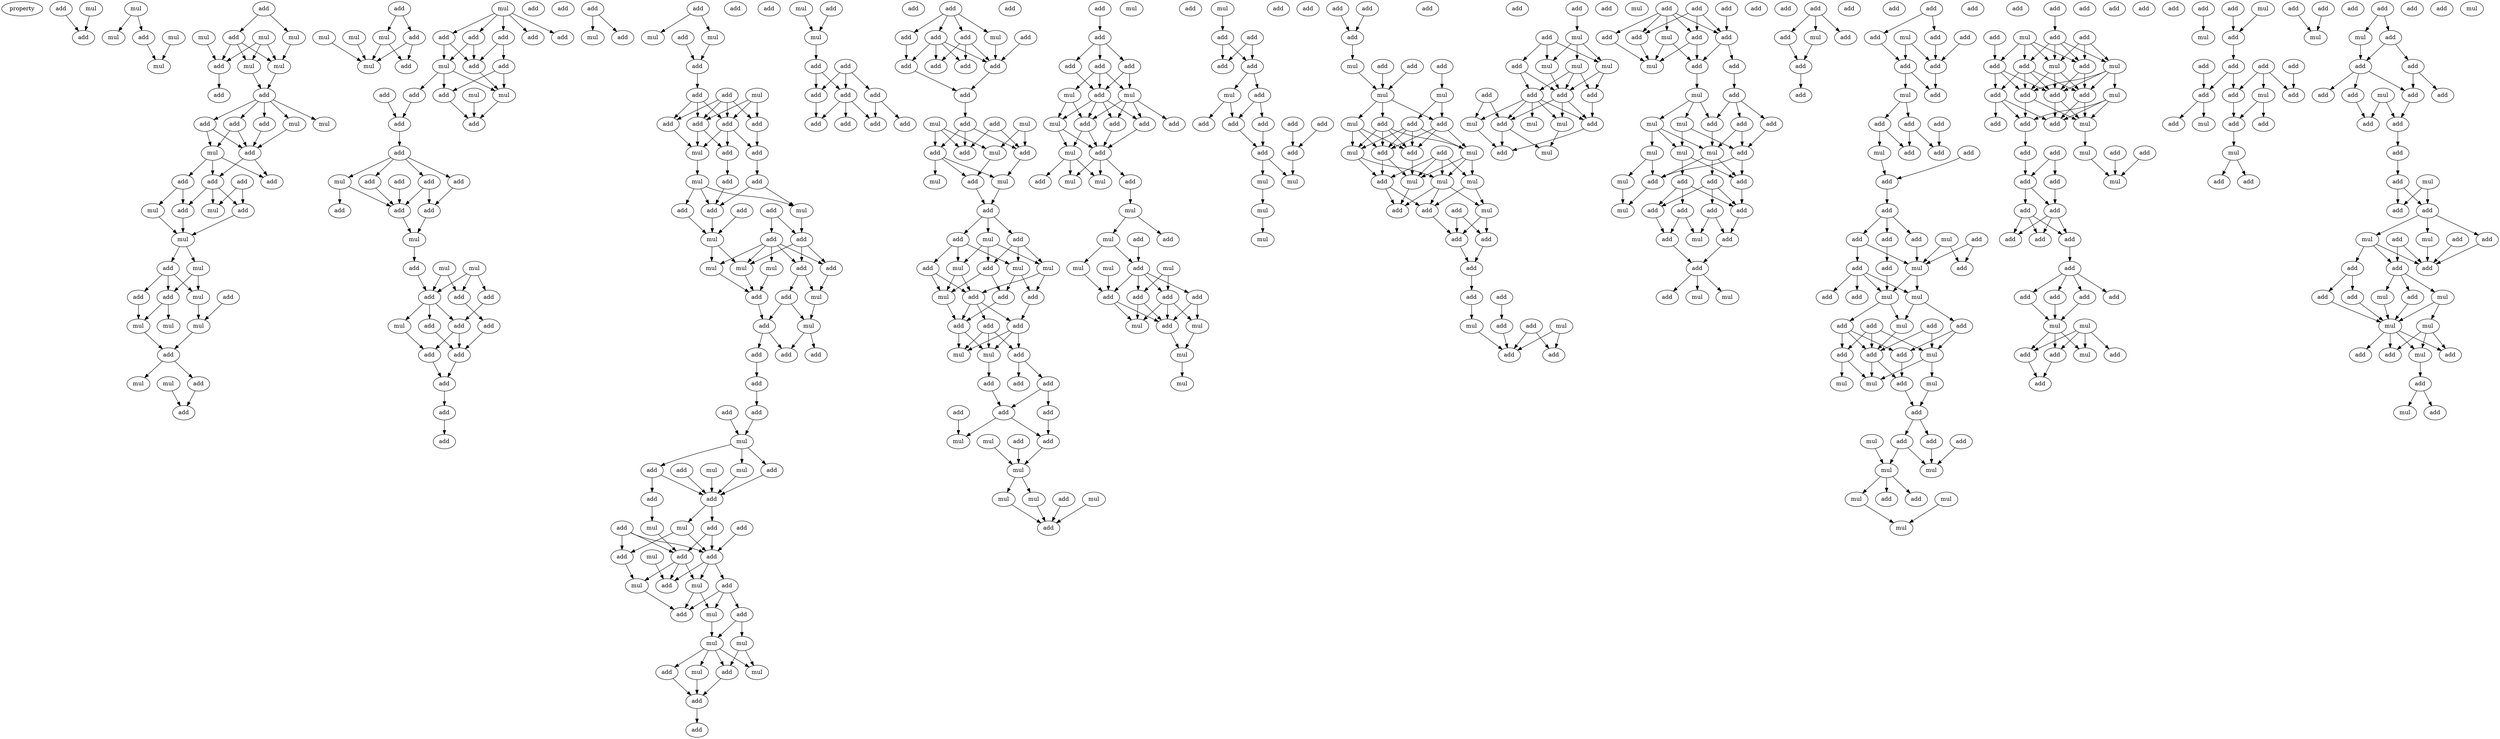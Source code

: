 digraph {
    node [fontcolor=black]
    property [mul=2,lf=1.1]
    0 [ label = add ];
    1 [ label = mul ];
    2 [ label = mul ];
    3 [ label = add ];
    4 [ label = mul ];
    5 [ label = add ];
    6 [ label = mul ];
    7 [ label = mul ];
    8 [ label = add ];
    9 [ label = mul ];
    10 [ label = add ];
    11 [ label = mul ];
    12 [ label = mul ];
    13 [ label = add ];
    14 [ label = mul ];
    15 [ label = mul ];
    16 [ label = add ];
    17 [ label = add ];
    18 [ label = add ];
    19 [ label = mul ];
    20 [ label = mul ];
    21 [ label = add ];
    22 [ label = add ];
    23 [ label = add ];
    24 [ label = mul ];
    25 [ label = add ];
    26 [ label = add ];
    27 [ label = add ];
    28 [ label = add ];
    29 [ label = mul ];
    30 [ label = add ];
    31 [ label = add ];
    32 [ label = mul ];
    33 [ label = mul ];
    34 [ label = mul ];
    35 [ label = add ];
    36 [ label = add ];
    37 [ label = add ];
    38 [ label = mul ];
    39 [ label = add ];
    40 [ label = mul ];
    41 [ label = mul ];
    42 [ label = mul ];
    43 [ label = add ];
    44 [ label = mul ];
    45 [ label = mul ];
    46 [ label = add ];
    47 [ label = add ];
    48 [ label = add ];
    49 [ label = mul ];
    50 [ label = add ];
    51 [ label = mul ];
    52 [ label = mul ];
    53 [ label = mul ];
    54 [ label = add ];
    55 [ label = mul ];
    56 [ label = add ];
    57 [ label = add ];
    58 [ label = add ];
    59 [ label = add ];
    60 [ label = add ];
    61 [ label = mul ];
    62 [ label = add ];
    63 [ label = add ];
    64 [ label = add ];
    65 [ label = add ];
    66 [ label = add ];
    67 [ label = mul ];
    68 [ label = mul ];
    69 [ label = add ];
    70 [ label = add ];
    71 [ label = add ];
    72 [ label = add ];
    73 [ label = mul ];
    74 [ label = add ];
    75 [ label = add ];
    76 [ label = add ];
    77 [ label = add ];
    78 [ label = add ];
    79 [ label = add ];
    80 [ label = add ];
    81 [ label = mul ];
    82 [ label = mul ];
    83 [ label = mul ];
    84 [ label = add ];
    85 [ label = add ];
    86 [ label = add ];
    87 [ label = add ];
    88 [ label = add ];
    89 [ label = add ];
    90 [ label = add ];
    91 [ label = mul ];
    92 [ label = add ];
    93 [ label = add ];
    94 [ label = add ];
    95 [ label = add ];
    96 [ label = add ];
    97 [ label = add ];
    98 [ label = add ];
    99 [ label = mul ];
    100 [ label = add ];
    101 [ label = add ];
    102 [ label = add ];
    103 [ label = mul ];
    104 [ label = add ];
    105 [ label = mul ];
    106 [ label = add ];
    107 [ label = add ];
    108 [ label = mul ];
    109 [ label = add ];
    110 [ label = add ];
    111 [ label = add ];
    112 [ label = add ];
    113 [ label = add ];
    114 [ label = mul ];
    115 [ label = add ];
    116 [ label = add ];
    117 [ label = add ];
    118 [ label = add ];
    119 [ label = mul ];
    120 [ label = add ];
    121 [ label = add ];
    122 [ label = mul ];
    123 [ label = add ];
    124 [ label = add ];
    125 [ label = mul ];
    126 [ label = add ];
    127 [ label = add ];
    128 [ label = mul ];
    129 [ label = add ];
    130 [ label = add ];
    131 [ label = mul ];
    132 [ label = mul ];
    133 [ label = add ];
    134 [ label = add ];
    135 [ label = mul ];
    136 [ label = mul ];
    137 [ label = add ];
    138 [ label = add ];
    139 [ label = add ];
    140 [ label = add ];
    141 [ label = add ];
    142 [ label = add ];
    143 [ label = add ];
    144 [ label = add ];
    145 [ label = mul ];
    146 [ label = mul ];
    147 [ label = add ];
    148 [ label = mul ];
    149 [ label = add ];
    150 [ label = add ];
    151 [ label = add ];
    152 [ label = add ];
    153 [ label = add ];
    154 [ label = add ];
    155 [ label = mul ];
    156 [ label = add ];
    157 [ label = mul ];
    158 [ label = add ];
    159 [ label = add ];
    160 [ label = add ];
    161 [ label = mul ];
    162 [ label = mul ];
    163 [ label = mul ];
    164 [ label = add ];
    165 [ label = add ];
    166 [ label = add ];
    167 [ label = mul ];
    168 [ label = add ];
    169 [ label = mul ];
    170 [ label = mul ];
    171 [ label = add ];
    172 [ label = mul ];
    173 [ label = mul ];
    174 [ label = add ];
    175 [ label = add ];
    176 [ label = mul ];
    177 [ label = add ];
    178 [ label = add ];
    179 [ label = add ];
    180 [ label = mul ];
    181 [ label = add ];
    182 [ label = add ];
    183 [ label = add ];
    184 [ label = add ];
    185 [ label = add ];
    186 [ label = add ];
    187 [ label = add ];
    188 [ label = add ];
    189 [ label = add ];
    190 [ label = add ];
    191 [ label = add ];
    192 [ label = add ];
    193 [ label = add ];
    194 [ label = add ];
    195 [ label = mul ];
    196 [ label = add ];
    197 [ label = add ];
    198 [ label = add ];
    199 [ label = add ];
    200 [ label = add ];
    201 [ label = mul ];
    202 [ label = add ];
    203 [ label = mul ];
    204 [ label = add ];
    205 [ label = mul ];
    206 [ label = add ];
    207 [ label = add ];
    208 [ label = add ];
    209 [ label = mul ];
    210 [ label = add ];
    211 [ label = mul ];
    212 [ label = add ];
    213 [ label = mul ];
    214 [ label = add ];
    215 [ label = add ];
    216 [ label = add ];
    217 [ label = mul ];
    218 [ label = add ];
    219 [ label = mul ];
    220 [ label = mul ];
    221 [ label = add ];
    222 [ label = add ];
    223 [ label = mul ];
    224 [ label = add ];
    225 [ label = add ];
    226 [ label = add ];
    227 [ label = add ];
    228 [ label = mul ];
    229 [ label = add ];
    230 [ label = mul ];
    231 [ label = add ];
    232 [ label = add ];
    233 [ label = add ];
    234 [ label = add ];
    235 [ label = add ];
    236 [ label = add ];
    237 [ label = mul ];
    238 [ label = mul ];
    239 [ label = add ];
    240 [ label = add ];
    241 [ label = mul ];
    242 [ label = add ];
    243 [ label = mul ];
    244 [ label = mul ];
    245 [ label = mul ];
    246 [ label = add ];
    247 [ label = add ];
    248 [ label = add ];
    249 [ label = add ];
    250 [ label = add ];
    251 [ label = mul ];
    252 [ label = add ];
    253 [ label = add ];
    254 [ label = mul ];
    255 [ label = add ];
    256 [ label = add ];
    257 [ label = mul ];
    258 [ label = add ];
    259 [ label = add ];
    260 [ label = add ];
    261 [ label = mul ];
    262 [ label = add ];
    263 [ label = add ];
    264 [ label = mul ];
    265 [ label = add ];
    266 [ label = add ];
    267 [ label = mul ];
    268 [ label = mul ];
    269 [ label = mul ];
    270 [ label = add ];
    271 [ label = mul ];
    272 [ label = add ];
    273 [ label = add ];
    274 [ label = mul ];
    275 [ label = mul ];
    276 [ label = mul ];
    277 [ label = add ];
    278 [ label = add ];
    279 [ label = add ];
    280 [ label = add ];
    281 [ label = mul ];
    282 [ label = mul ];
    283 [ label = add ];
    284 [ label = mul ];
    285 [ label = mul ];
    286 [ label = add ];
    287 [ label = add ];
    288 [ label = mul ];
    289 [ label = add ];
    290 [ label = add ];
    291 [ label = mul ];
    292 [ label = add ];
    293 [ label = add ];
    294 [ label = add ];
    295 [ label = add ];
    296 [ label = add ];
    297 [ label = add ];
    298 [ label = add ];
    299 [ label = add ];
    300 [ label = mul ];
    301 [ label = mul ];
    302 [ label = add ];
    303 [ label = mul ];
    304 [ label = add ];
    305 [ label = add ];
    306 [ label = mul ];
    307 [ label = add ];
    308 [ label = add ];
    309 [ label = add ];
    310 [ label = add ];
    311 [ label = add ];
    312 [ label = mul ];
    313 [ label = add ];
    314 [ label = mul ];
    315 [ label = mul ];
    316 [ label = mul ];
    317 [ label = add ];
    318 [ label = add ];
    319 [ label = add ];
    320 [ label = add ];
    321 [ label = add ];
    322 [ label = mul ];
    323 [ label = mul ];
    324 [ label = add ];
    325 [ label = mul ];
    326 [ label = mul ];
    327 [ label = mul ];
    328 [ label = add ];
    329 [ label = add ];
    330 [ label = add ];
    331 [ label = add ];
    332 [ label = mul ];
    333 [ label = add ];
    334 [ label = add ];
    335 [ label = add ];
    336 [ label = add ];
    337 [ label = add ];
    338 [ label = mul ];
    339 [ label = add ];
    340 [ label = mul ];
    341 [ label = add ];
    342 [ label = add ];
    343 [ label = add ];
    344 [ label = add ];
    345 [ label = add ];
    346 [ label = mul ];
    347 [ label = add ];
    348 [ label = add ];
    349 [ label = mul ];
    350 [ label = mul ];
    351 [ label = mul ];
    352 [ label = add ];
    353 [ label = add ];
    354 [ label = add ];
    355 [ label = add ];
    356 [ label = add ];
    357 [ label = mul ];
    358 [ label = add ];
    359 [ label = mul ];
    360 [ label = mul ];
    361 [ label = add ];
    362 [ label = add ];
    363 [ label = mul ];
    364 [ label = mul ];
    365 [ label = add ];
    366 [ label = add ];
    367 [ label = add ];
    368 [ label = mul ];
    369 [ label = add ];
    370 [ label = add ];
    371 [ label = add ];
    372 [ label = add ];
    373 [ label = mul ];
    374 [ label = add ];
    375 [ label = add ];
    376 [ label = add ];
    377 [ label = mul ];
    378 [ label = add ];
    379 [ label = mul ];
    380 [ label = add ];
    381 [ label = add ];
    382 [ label = mul ];
    383 [ label = mul ];
    384 [ label = mul ];
    385 [ label = mul ];
    386 [ label = add ];
    387 [ label = mul ];
    388 [ label = add ];
    389 [ label = add ];
    390 [ label = add ];
    391 [ label = add ];
    392 [ label = add ];
    393 [ label = mul ];
    394 [ label = add ];
    395 [ label = add ];
    396 [ label = add ];
    397 [ label = mul ];
    398 [ label = add ];
    399 [ label = add ];
    400 [ label = add ];
    401 [ label = add ];
    402 [ label = add ];
    403 [ label = add ];
    404 [ label = mul ];
    405 [ label = mul ];
    406 [ label = add ];
    407 [ label = add ];
    408 [ label = mul ];
    409 [ label = add ];
    410 [ label = add ];
    411 [ label = add ];
    412 [ label = add ];
    413 [ label = add ];
    414 [ label = add ];
    415 [ label = add ];
    416 [ label = mul ];
    417 [ label = add ];
    418 [ label = add ];
    419 [ label = add ];
    420 [ label = add ];
    421 [ label = add ];
    422 [ label = add ];
    423 [ label = mul ];
    424 [ label = add ];
    425 [ label = add ];
    426 [ label = add ];
    427 [ label = add ];
    428 [ label = add ];
    429 [ label = add ];
    430 [ label = mul ];
    431 [ label = add ];
    432 [ label = add ];
    433 [ label = add ];
    434 [ label = add ];
    435 [ label = mul ];
    436 [ label = add ];
    437 [ label = add ];
    438 [ label = add ];
    439 [ label = add ];
    440 [ label = mul ];
    441 [ label = add ];
    442 [ label = mul ];
    443 [ label = add ];
    444 [ label = add ];
    445 [ label = mul ];
    446 [ label = add ];
    447 [ label = add ];
    448 [ label = mul ];
    449 [ label = add ];
    450 [ label = add ];
    451 [ label = add ];
    452 [ label = add ];
    453 [ label = mul ];
    454 [ label = add ];
    455 [ label = add ];
    456 [ label = mul ];
    457 [ label = mul ];
    458 [ label = add ];
    459 [ label = mul ];
    460 [ label = add ];
    461 [ label = add ];
    462 [ label = add ];
    463 [ label = add ];
    464 [ label = mul ];
    465 [ label = mul ];
    466 [ label = mul ];
    467 [ label = mul ];
    468 [ label = mul ];
    469 [ label = add ];
    470 [ label = add ];
    471 [ label = mul ];
    472 [ label = add ];
    473 [ label = mul ];
    474 [ label = add ];
    475 [ label = add ];
    476 [ label = add ];
    477 [ label = add ];
    478 [ label = add ];
    479 [ label = mul ];
    480 [ label = add ];
    481 [ label = mul ];
    482 [ label = add ];
    483 [ label = add ];
    484 [ label = add ];
    485 [ label = add ];
    486 [ label = mul ];
    487 [ label = mul ];
    488 [ label = add ];
    489 [ label = add ];
    490 [ label = add ];
    491 [ label = mul ];
    492 [ label = add ];
    493 [ label = add ];
    494 [ label = add ];
    495 [ label = add ];
    496 [ label = mul ];
    497 [ label = add ];
    498 [ label = add ];
    499 [ label = add ];
    500 [ label = add ];
    501 [ label = add ];
    502 [ label = add ];
    503 [ label = add ];
    504 [ label = add ];
    505 [ label = add ];
    506 [ label = add ];
    507 [ label = add ];
    508 [ label = add ];
    509 [ label = add ];
    510 [ label = mul ];
    511 [ label = mul ];
    512 [ label = add ];
    513 [ label = add ];
    514 [ label = mul ];
    515 [ label = add ];
    516 [ label = add ];
    517 [ label = add ];
    518 [ label = add ];
    519 [ label = add ];
    520 [ label = add ];
    521 [ label = add ];
    522 [ label = mul ];
    523 [ label = mul ];
    524 [ label = add ];
    525 [ label = add ];
    526 [ label = add ];
    527 [ label = add ];
    528 [ label = add ];
    529 [ label = mul ];
    530 [ label = add ];
    531 [ label = add ];
    532 [ label = add ];
    533 [ label = add ];
    534 [ label = mul ];
    535 [ label = add ];
    536 [ label = add ];
    537 [ label = mul ];
    538 [ label = add ];
    539 [ label = add ];
    540 [ label = add ];
    541 [ label = add ];
    542 [ label = add ];
    543 [ label = mul ];
    544 [ label = add ];
    545 [ label = add ];
    546 [ label = mul ];
    547 [ label = add ];
    548 [ label = add ];
    549 [ label = add ];
    550 [ label = add ];
    551 [ label = add ];
    552 [ label = mul ];
    553 [ label = add ];
    554 [ label = add ];
    555 [ label = add ];
    556 [ label = add ];
    557 [ label = add ];
    558 [ label = mul ];
    559 [ label = add ];
    560 [ label = add ];
    561 [ label = add ];
    562 [ label = add ];
    563 [ label = add ];
    564 [ label = mul ];
    565 [ label = mul ];
    566 [ label = add ];
    567 [ label = add ];
    568 [ label = add ];
    569 [ label = add ];
    570 [ label = mul ];
    571 [ label = mul ];
    572 [ label = add ];
    573 [ label = add ];
    574 [ label = mul ];
    575 [ label = mul ];
    576 [ label = add ];
    577 [ label = mul ];
    578 [ label = add ];
    579 [ label = add ];
    580 [ label = add ];
    581 [ label = add ];
    582 [ label = add ];
    583 [ label = mul ];
    584 [ label = add ];
    585 [ label = mul ];
    0 -> 3 [ name = 0 ];
    1 -> 3 [ name = 1 ];
    2 -> 4 [ name = 2 ];
    2 -> 5 [ name = 3 ];
    5 -> 7 [ name = 4 ];
    6 -> 7 [ name = 5 ];
    8 -> 10 [ name = 6 ];
    8 -> 11 [ name = 7 ];
    9 -> 13 [ name = 8 ];
    9 -> 14 [ name = 9 ];
    9 -> 15 [ name = 10 ];
    10 -> 13 [ name = 11 ];
    10 -> 14 [ name = 12 ];
    10 -> 15 [ name = 13 ];
    11 -> 14 [ name = 14 ];
    12 -> 13 [ name = 15 ];
    13 -> 16 [ name = 16 ];
    14 -> 17 [ name = 17 ];
    15 -> 17 [ name = 18 ];
    17 -> 18 [ name = 19 ];
    17 -> 19 [ name = 20 ];
    17 -> 20 [ name = 21 ];
    17 -> 21 [ name = 22 ];
    17 -> 22 [ name = 23 ];
    18 -> 23 [ name = 24 ];
    18 -> 24 [ name = 25 ];
    19 -> 23 [ name = 26 ];
    21 -> 23 [ name = 27 ];
    21 -> 24 [ name = 28 ];
    22 -> 23 [ name = 29 ];
    23 -> 26 [ name = 30 ];
    23 -> 27 [ name = 31 ];
    24 -> 26 [ name = 32 ];
    24 -> 27 [ name = 33 ];
    24 -> 28 [ name = 34 ];
    25 -> 30 [ name = 35 ];
    25 -> 32 [ name = 36 ];
    26 -> 30 [ name = 37 ];
    26 -> 31 [ name = 38 ];
    26 -> 32 [ name = 39 ];
    28 -> 29 [ name = 40 ];
    28 -> 31 [ name = 41 ];
    29 -> 33 [ name = 42 ];
    30 -> 33 [ name = 43 ];
    31 -> 33 [ name = 44 ];
    33 -> 34 [ name = 45 ];
    33 -> 35 [ name = 46 ];
    34 -> 37 [ name = 47 ];
    34 -> 38 [ name = 48 ];
    35 -> 37 [ name = 49 ];
    35 -> 38 [ name = 50 ];
    35 -> 39 [ name = 51 ];
    36 -> 42 [ name = 52 ];
    37 -> 40 [ name = 53 ];
    37 -> 41 [ name = 54 ];
    38 -> 42 [ name = 55 ];
    39 -> 41 [ name = 56 ];
    41 -> 43 [ name = 57 ];
    42 -> 43 [ name = 58 ];
    43 -> 44 [ name = 59 ];
    43 -> 46 [ name = 60 ];
    45 -> 47 [ name = 61 ];
    46 -> 47 [ name = 62 ];
    48 -> 49 [ name = 63 ];
    48 -> 50 [ name = 64 ];
    49 -> 53 [ name = 65 ];
    49 -> 54 [ name = 66 ];
    50 -> 53 [ name = 67 ];
    50 -> 54 [ name = 68 ];
    51 -> 53 [ name = 69 ];
    52 -> 53 [ name = 70 ];
    55 -> 56 [ name = 71 ];
    55 -> 57 [ name = 72 ];
    55 -> 58 [ name = 73 ];
    55 -> 59 [ name = 74 ];
    55 -> 60 [ name = 75 ];
    56 -> 61 [ name = 76 ];
    56 -> 62 [ name = 77 ];
    58 -> 61 [ name = 78 ];
    58 -> 62 [ name = 79 ];
    60 -> 62 [ name = 80 ];
    60 -> 63 [ name = 81 ];
    61 -> 65 [ name = 82 ];
    61 -> 66 [ name = 83 ];
    61 -> 68 [ name = 84 ];
    62 -> 68 [ name = 85 ];
    63 -> 65 [ name = 86 ];
    63 -> 68 [ name = 87 ];
    64 -> 69 [ name = 88 ];
    65 -> 70 [ name = 89 ];
    66 -> 69 [ name = 90 ];
    67 -> 70 [ name = 91 ];
    68 -> 70 [ name = 92 ];
    69 -> 72 [ name = 93 ];
    72 -> 73 [ name = 94 ];
    72 -> 74 [ name = 95 ];
    72 -> 75 [ name = 96 ];
    72 -> 77 [ name = 97 ];
    73 -> 79 [ name = 98 ];
    73 -> 80 [ name = 99 ];
    74 -> 80 [ name = 100 ];
    75 -> 78 [ name = 101 ];
    75 -> 80 [ name = 102 ];
    76 -> 80 [ name = 103 ];
    77 -> 78 [ name = 104 ];
    78 -> 81 [ name = 105 ];
    80 -> 81 [ name = 106 ];
    81 -> 84 [ name = 107 ];
    82 -> 85 [ name = 108 ];
    82 -> 86 [ name = 109 ];
    82 -> 87 [ name = 110 ];
    83 -> 85 [ name = 111 ];
    83 -> 87 [ name = 112 ];
    84 -> 87 [ name = 113 ];
    85 -> 88 [ name = 114 ];
    86 -> 89 [ name = 115 ];
    87 -> 89 [ name = 116 ];
    87 -> 90 [ name = 117 ];
    87 -> 91 [ name = 118 ];
    88 -> 92 [ name = 119 ];
    89 -> 92 [ name = 120 ];
    89 -> 93 [ name = 121 ];
    90 -> 92 [ name = 122 ];
    91 -> 93 [ name = 123 ];
    92 -> 94 [ name = 124 ];
    93 -> 94 [ name = 125 ];
    94 -> 96 [ name = 126 ];
    96 -> 97 [ name = 127 ];
    98 -> 99 [ name = 128 ];
    98 -> 100 [ name = 129 ];
    101 -> 103 [ name = 130 ];
    101 -> 105 [ name = 131 ];
    104 -> 106 [ name = 132 ];
    105 -> 106 [ name = 133 ];
    106 -> 107 [ name = 134 ];
    107 -> 110 [ name = 135 ];
    107 -> 112 [ name = 136 ];
    107 -> 113 [ name = 137 ];
    108 -> 110 [ name = 138 ];
    108 -> 111 [ name = 139 ];
    108 -> 113 [ name = 140 ];
    109 -> 110 [ name = 141 ];
    109 -> 111 [ name = 142 ];
    109 -> 112 [ name = 143 ];
    109 -> 113 [ name = 144 ];
    110 -> 114 [ name = 145 ];
    110 -> 115 [ name = 146 ];
    110 -> 116 [ name = 147 ];
    111 -> 116 [ name = 148 ];
    112 -> 114 [ name = 149 ];
    113 -> 114 [ name = 150 ];
    113 -> 115 [ name = 151 ];
    114 -> 119 [ name = 152 ];
    115 -> 117 [ name = 153 ];
    116 -> 118 [ name = 154 ];
    117 -> 123 [ name = 155 ];
    118 -> 122 [ name = 156 ];
    118 -> 123 [ name = 157 ];
    119 -> 121 [ name = 158 ];
    119 -> 122 [ name = 159 ];
    119 -> 123 [ name = 160 ];
    120 -> 126 [ name = 161 ];
    120 -> 127 [ name = 162 ];
    121 -> 125 [ name = 163 ];
    122 -> 127 [ name = 164 ];
    123 -> 125 [ name = 165 ];
    124 -> 125 [ name = 166 ];
    125 -> 128 [ name = 167 ];
    125 -> 132 [ name = 168 ];
    126 -> 128 [ name = 169 ];
    126 -> 129 [ name = 170 ];
    126 -> 130 [ name = 171 ];
    126 -> 131 [ name = 172 ];
    126 -> 132 [ name = 173 ];
    127 -> 129 [ name = 174 ];
    127 -> 130 [ name = 175 ];
    127 -> 132 [ name = 176 ];
    128 -> 134 [ name = 177 ];
    129 -> 133 [ name = 178 ];
    129 -> 135 [ name = 179 ];
    130 -> 135 [ name = 180 ];
    131 -> 134 [ name = 181 ];
    132 -> 134 [ name = 182 ];
    133 -> 136 [ name = 183 ];
    133 -> 137 [ name = 184 ];
    134 -> 137 [ name = 185 ];
    135 -> 136 [ name = 186 ];
    136 -> 138 [ name = 187 ];
    136 -> 140 [ name = 188 ];
    137 -> 138 [ name = 189 ];
    137 -> 139 [ name = 190 ];
    139 -> 141 [ name = 191 ];
    141 -> 144 [ name = 192 ];
    142 -> 145 [ name = 193 ];
    144 -> 145 [ name = 194 ];
    145 -> 146 [ name = 195 ];
    145 -> 147 [ name = 196 ];
    145 -> 150 [ name = 197 ];
    146 -> 152 [ name = 198 ];
    147 -> 151 [ name = 199 ];
    147 -> 152 [ name = 200 ];
    148 -> 152 [ name = 201 ];
    149 -> 152 [ name = 202 ];
    150 -> 152 [ name = 203 ];
    151 -> 157 [ name = 204 ];
    152 -> 154 [ name = 205 ];
    152 -> 155 [ name = 206 ];
    153 -> 158 [ name = 207 ];
    153 -> 159 [ name = 208 ];
    153 -> 160 [ name = 209 ];
    154 -> 158 [ name = 210 ];
    154 -> 160 [ name = 211 ];
    155 -> 159 [ name = 212 ];
    155 -> 160 [ name = 213 ];
    156 -> 160 [ name = 214 ];
    157 -> 158 [ name = 215 ];
    158 -> 162 [ name = 216 ];
    158 -> 163 [ name = 217 ];
    158 -> 164 [ name = 218 ];
    159 -> 162 [ name = 219 ];
    160 -> 163 [ name = 220 ];
    160 -> 164 [ name = 221 ];
    160 -> 165 [ name = 222 ];
    161 -> 164 [ name = 223 ];
    162 -> 168 [ name = 224 ];
    163 -> 167 [ name = 225 ];
    163 -> 168 [ name = 226 ];
    165 -> 166 [ name = 227 ];
    165 -> 167 [ name = 228 ];
    165 -> 168 [ name = 229 ];
    166 -> 169 [ name = 230 ];
    166 -> 170 [ name = 231 ];
    167 -> 169 [ name = 232 ];
    169 -> 171 [ name = 233 ];
    169 -> 172 [ name = 234 ];
    169 -> 173 [ name = 235 ];
    169 -> 174 [ name = 236 ];
    170 -> 171 [ name = 237 ];
    170 -> 172 [ name = 238 ];
    171 -> 175 [ name = 239 ];
    173 -> 175 [ name = 240 ];
    174 -> 175 [ name = 241 ];
    175 -> 179 [ name = 242 ];
    176 -> 180 [ name = 243 ];
    177 -> 180 [ name = 244 ];
    180 -> 182 [ name = 245 ];
    181 -> 183 [ name = 246 ];
    181 -> 184 [ name = 247 ];
    181 -> 185 [ name = 248 ];
    182 -> 183 [ name = 249 ];
    182 -> 185 [ name = 250 ];
    183 -> 186 [ name = 251 ];
    184 -> 187 [ name = 252 ];
    184 -> 188 [ name = 253 ];
    185 -> 186 [ name = 254 ];
    185 -> 188 [ name = 255 ];
    185 -> 189 [ name = 256 ];
    190 -> 191 [ name = 257 ];
    190 -> 192 [ name = 258 ];
    190 -> 193 [ name = 259 ];
    190 -> 195 [ name = 260 ];
    191 -> 196 [ name = 261 ];
    191 -> 197 [ name = 262 ];
    191 -> 198 [ name = 263 ];
    192 -> 196 [ name = 264 ];
    192 -> 197 [ name = 265 ];
    192 -> 198 [ name = 266 ];
    192 -> 199 [ name = 267 ];
    193 -> 199 [ name = 268 ];
    194 -> 198 [ name = 269 ];
    195 -> 198 [ name = 270 ];
    198 -> 200 [ name = 271 ];
    199 -> 200 [ name = 272 ];
    200 -> 202 [ name = 273 ];
    201 -> 205 [ name = 274 ];
    201 -> 206 [ name = 275 ];
    202 -> 206 [ name = 276 ];
    202 -> 207 [ name = 277 ];
    202 -> 208 [ name = 278 ];
    203 -> 205 [ name = 279 ];
    203 -> 207 [ name = 280 ];
    203 -> 208 [ name = 281 ];
    204 -> 206 [ name = 282 ];
    204 -> 208 [ name = 283 ];
    205 -> 210 [ name = 284 ];
    206 -> 211 [ name = 285 ];
    207 -> 209 [ name = 286 ];
    207 -> 210 [ name = 287 ];
    207 -> 211 [ name = 288 ];
    210 -> 212 [ name = 289 ];
    211 -> 212 [ name = 290 ];
    212 -> 213 [ name = 291 ];
    212 -> 214 [ name = 292 ];
    212 -> 215 [ name = 293 ];
    213 -> 216 [ name = 294 ];
    213 -> 219 [ name = 295 ];
    213 -> 220 [ name = 296 ];
    214 -> 217 [ name = 297 ];
    214 -> 218 [ name = 298 ];
    214 -> 219 [ name = 299 ];
    215 -> 216 [ name = 300 ];
    215 -> 217 [ name = 301 ];
    215 -> 220 [ name = 302 ];
    216 -> 221 [ name = 303 ];
    216 -> 223 [ name = 304 ];
    217 -> 221 [ name = 305 ];
    217 -> 224 [ name = 306 ];
    218 -> 222 [ name = 307 ];
    218 -> 223 [ name = 308 ];
    219 -> 222 [ name = 309 ];
    219 -> 223 [ name = 310 ];
    220 -> 222 [ name = 311 ];
    220 -> 224 [ name = 312 ];
    221 -> 225 [ name = 313 ];
    222 -> 225 [ name = 314 ];
    222 -> 226 [ name = 315 ];
    222 -> 227 [ name = 316 ];
    223 -> 225 [ name = 317 ];
    224 -> 227 [ name = 318 ];
    225 -> 228 [ name = 319 ];
    225 -> 230 [ name = 320 ];
    226 -> 228 [ name = 321 ];
    226 -> 229 [ name = 322 ];
    226 -> 230 [ name = 323 ];
    227 -> 228 [ name = 324 ];
    227 -> 229 [ name = 325 ];
    227 -> 230 [ name = 326 ];
    228 -> 233 [ name = 327 ];
    229 -> 231 [ name = 328 ];
    229 -> 232 [ name = 329 ];
    231 -> 234 [ name = 330 ];
    231 -> 235 [ name = 331 ];
    233 -> 235 [ name = 332 ];
    234 -> 240 [ name = 333 ];
    235 -> 238 [ name = 334 ];
    235 -> 240 [ name = 335 ];
    236 -> 238 [ name = 336 ];
    237 -> 241 [ name = 337 ];
    239 -> 241 [ name = 338 ];
    240 -> 241 [ name = 339 ];
    241 -> 243 [ name = 340 ];
    241 -> 244 [ name = 341 ];
    242 -> 247 [ name = 342 ];
    243 -> 247 [ name = 343 ];
    244 -> 247 [ name = 344 ];
    245 -> 247 [ name = 345 ];
    248 -> 249 [ name = 346 ];
    249 -> 250 [ name = 347 ];
    249 -> 252 [ name = 348 ];
    249 -> 253 [ name = 349 ];
    250 -> 255 [ name = 350 ];
    250 -> 257 [ name = 351 ];
    252 -> 255 [ name = 352 ];
    253 -> 254 [ name = 353 ];
    253 -> 255 [ name = 354 ];
    253 -> 257 [ name = 355 ];
    254 -> 259 [ name = 356 ];
    254 -> 261 [ name = 357 ];
    255 -> 259 [ name = 358 ];
    255 -> 260 [ name = 359 ];
    255 -> 261 [ name = 360 ];
    255 -> 262 [ name = 361 ];
    257 -> 258 [ name = 362 ];
    257 -> 259 [ name = 363 ];
    257 -> 260 [ name = 364 ];
    257 -> 262 [ name = 365 ];
    259 -> 263 [ name = 366 ];
    259 -> 264 [ name = 367 ];
    260 -> 263 [ name = 368 ];
    261 -> 263 [ name = 369 ];
    261 -> 264 [ name = 370 ];
    262 -> 263 [ name = 371 ];
    263 -> 265 [ name = 372 ];
    263 -> 267 [ name = 373 ];
    263 -> 268 [ name = 374 ];
    264 -> 266 [ name = 375 ];
    264 -> 267 [ name = 376 ];
    264 -> 268 [ name = 377 ];
    265 -> 269 [ name = 378 ];
    269 -> 270 [ name = 379 ];
    269 -> 271 [ name = 380 ];
    271 -> 273 [ name = 381 ];
    271 -> 274 [ name = 382 ];
    272 -> 273 [ name = 383 ];
    273 -> 277 [ name = 384 ];
    273 -> 278 [ name = 385 ];
    273 -> 279 [ name = 386 ];
    273 -> 280 [ name = 387 ];
    274 -> 280 [ name = 388 ];
    275 -> 277 [ name = 389 ];
    275 -> 279 [ name = 390 ];
    276 -> 280 [ name = 391 ];
    277 -> 281 [ name = 392 ];
    277 -> 283 [ name = 393 ];
    278 -> 282 [ name = 394 ];
    278 -> 283 [ name = 395 ];
    279 -> 281 [ name = 396 ];
    279 -> 282 [ name = 397 ];
    279 -> 283 [ name = 398 ];
    280 -> 281 [ name = 399 ];
    280 -> 283 [ name = 400 ];
    282 -> 285 [ name = 401 ];
    283 -> 285 [ name = 402 ];
    284 -> 286 [ name = 403 ];
    285 -> 288 [ name = 404 ];
    286 -> 289 [ name = 405 ];
    286 -> 290 [ name = 406 ];
    287 -> 289 [ name = 407 ];
    287 -> 290 [ name = 408 ];
    290 -> 291 [ name = 409 ];
    290 -> 292 [ name = 410 ];
    291 -> 294 [ name = 411 ];
    291 -> 295 [ name = 412 ];
    292 -> 295 [ name = 413 ];
    292 -> 296 [ name = 414 ];
    293 -> 298 [ name = 415 ];
    295 -> 299 [ name = 416 ];
    296 -> 299 [ name = 417 ];
    297 -> 298 [ name = 418 ];
    298 -> 301 [ name = 419 ];
    299 -> 300 [ name = 420 ];
    299 -> 301 [ name = 421 ];
    300 -> 303 [ name = 422 ];
    303 -> 306 [ name = 423 ];
    305 -> 309 [ name = 424 ];
    307 -> 309 [ name = 425 ];
    309 -> 312 [ name = 426 ];
    310 -> 315 [ name = 427 ];
    311 -> 315 [ name = 428 ];
    312 -> 315 [ name = 429 ];
    313 -> 314 [ name = 430 ];
    314 -> 317 [ name = 431 ];
    314 -> 319 [ name = 432 ];
    315 -> 316 [ name = 433 ];
    315 -> 318 [ name = 434 ];
    315 -> 319 [ name = 435 ];
    316 -> 321 [ name = 436 ];
    316 -> 322 [ name = 437 ];
    316 -> 324 [ name = 438 ];
    317 -> 321 [ name = 439 ];
    317 -> 322 [ name = 440 ];
    317 -> 323 [ name = 441 ];
    317 -> 324 [ name = 442 ];
    318 -> 321 [ name = 443 ];
    318 -> 322 [ name = 444 ];
    318 -> 323 [ name = 445 ];
    318 -> 324 [ name = 446 ];
    319 -> 321 [ name = 447 ];
    319 -> 323 [ name = 448 ];
    319 -> 324 [ name = 449 ];
    320 -> 325 [ name = 450 ];
    320 -> 326 [ name = 451 ];
    320 -> 327 [ name = 452 ];
    320 -> 328 [ name = 453 ];
    321 -> 327 [ name = 454 ];
    322 -> 325 [ name = 455 ];
    322 -> 328 [ name = 456 ];
    323 -> 325 [ name = 457 ];
    323 -> 326 [ name = 458 ];
    323 -> 327 [ name = 459 ];
    324 -> 327 [ name = 460 ];
    324 -> 328 [ name = 461 ];
    325 -> 329 [ name = 462 ];
    325 -> 330 [ name = 463 ];
    325 -> 332 [ name = 464 ];
    326 -> 329 [ name = 465 ];
    326 -> 332 [ name = 466 ];
    327 -> 330 [ name = 467 ];
    328 -> 329 [ name = 468 ];
    328 -> 330 [ name = 469 ];
    329 -> 334 [ name = 470 ];
    331 -> 333 [ name = 471 ];
    331 -> 334 [ name = 472 ];
    332 -> 333 [ name = 473 ];
    332 -> 334 [ name = 474 ];
    333 -> 335 [ name = 475 ];
    334 -> 335 [ name = 476 ];
    335 -> 336 [ name = 477 ];
    336 -> 340 [ name = 478 ];
    337 -> 341 [ name = 479 ];
    338 -> 343 [ name = 480 ];
    338 -> 344 [ name = 481 ];
    339 -> 343 [ name = 482 ];
    339 -> 344 [ name = 483 ];
    340 -> 344 [ name = 484 ];
    341 -> 344 [ name = 485 ];
    345 -> 346 [ name = 486 ];
    346 -> 349 [ name = 487 ];
    346 -> 350 [ name = 488 ];
    346 -> 351 [ name = 489 ];
    347 -> 349 [ name = 490 ];
    347 -> 351 [ name = 491 ];
    347 -> 352 [ name = 492 ];
    349 -> 355 [ name = 493 ];
    350 -> 354 [ name = 494 ];
    350 -> 355 [ name = 495 ];
    350 -> 356 [ name = 496 ];
    351 -> 355 [ name = 497 ];
    351 -> 356 [ name = 498 ];
    352 -> 354 [ name = 499 ];
    352 -> 355 [ name = 500 ];
    353 -> 357 [ name = 501 ];
    353 -> 358 [ name = 502 ];
    354 -> 357 [ name = 503 ];
    354 -> 358 [ name = 504 ];
    354 -> 359 [ name = 505 ];
    354 -> 360 [ name = 506 ];
    354 -> 361 [ name = 507 ];
    355 -> 358 [ name = 508 ];
    355 -> 359 [ name = 509 ];
    355 -> 361 [ name = 510 ];
    356 -> 361 [ name = 511 ];
    357 -> 362 [ name = 512 ];
    358 -> 362 [ name = 513 ];
    358 -> 363 [ name = 514 ];
    359 -> 363 [ name = 515 ];
    361 -> 362 [ name = 516 ];
    365 -> 368 [ name = 517 ];
    365 -> 369 [ name = 518 ];
    365 -> 370 [ name = 519 ];
    365 -> 371 [ name = 520 ];
    365 -> 372 [ name = 521 ];
    366 -> 371 [ name = 522 ];
    367 -> 370 [ name = 523 ];
    367 -> 371 [ name = 524 ];
    367 -> 372 [ name = 525 ];
    368 -> 373 [ name = 526 ];
    368 -> 374 [ name = 527 ];
    369 -> 373 [ name = 528 ];
    370 -> 373 [ name = 529 ];
    371 -> 374 [ name = 530 ];
    371 -> 375 [ name = 531 ];
    372 -> 373 [ name = 532 ];
    372 -> 374 [ name = 533 ];
    374 -> 377 [ name = 534 ];
    375 -> 376 [ name = 535 ];
    376 -> 378 [ name = 536 ];
    376 -> 380 [ name = 537 ];
    376 -> 381 [ name = 538 ];
    377 -> 379 [ name = 539 ];
    377 -> 381 [ name = 540 ];
    377 -> 382 [ name = 541 ];
    378 -> 385 [ name = 542 ];
    378 -> 386 [ name = 543 ];
    379 -> 383 [ name = 544 ];
    379 -> 386 [ name = 545 ];
    380 -> 386 [ name = 546 ];
    381 -> 385 [ name = 547 ];
    382 -> 383 [ name = 548 ];
    382 -> 384 [ name = 549 ];
    382 -> 385 [ name = 550 ];
    383 -> 388 [ name = 551 ];
    383 -> 389 [ name = 552 ];
    384 -> 387 [ name = 553 ];
    384 -> 390 [ name = 554 ];
    385 -> 389 [ name = 555 ];
    385 -> 390 [ name = 556 ];
    385 -> 391 [ name = 557 ];
    386 -> 389 [ name = 558 ];
    386 -> 390 [ name = 559 ];
    387 -> 393 [ name = 560 ];
    388 -> 394 [ name = 561 ];
    388 -> 395 [ name = 562 ];
    388 -> 396 [ name = 563 ];
    389 -> 395 [ name = 564 ];
    390 -> 393 [ name = 565 ];
    391 -> 392 [ name = 566 ];
    391 -> 395 [ name = 567 ];
    391 -> 396 [ name = 568 ];
    392 -> 397 [ name = 569 ];
    392 -> 398 [ name = 570 ];
    394 -> 397 [ name = 571 ];
    394 -> 399 [ name = 572 ];
    395 -> 398 [ name = 573 ];
    396 -> 399 [ name = 574 ];
    398 -> 400 [ name = 575 ];
    399 -> 400 [ name = 576 ];
    400 -> 403 [ name = 577 ];
    400 -> 404 [ name = 578 ];
    400 -> 405 [ name = 579 ];
    406 -> 407 [ name = 580 ];
    406 -> 408 [ name = 581 ];
    406 -> 410 [ name = 582 ];
    407 -> 411 [ name = 583 ];
    408 -> 411 [ name = 584 ];
    411 -> 413 [ name = 585 ];
    414 -> 415 [ name = 586 ];
    414 -> 417 [ name = 587 ];
    415 -> 420 [ name = 588 ];
    416 -> 420 [ name = 589 ];
    416 -> 421 [ name = 590 ];
    417 -> 421 [ name = 591 ];
    418 -> 421 [ name = 592 ];
    420 -> 422 [ name = 593 ];
    420 -> 423 [ name = 594 ];
    421 -> 422 [ name = 595 ];
    423 -> 424 [ name = 596 ];
    423 -> 426 [ name = 597 ];
    424 -> 427 [ name = 598 ];
    424 -> 429 [ name = 599 ];
    425 -> 427 [ name = 600 ];
    426 -> 429 [ name = 601 ];
    426 -> 430 [ name = 602 ];
    428 -> 431 [ name = 603 ];
    430 -> 431 [ name = 604 ];
    431 -> 432 [ name = 605 ];
    432 -> 434 [ name = 606 ];
    432 -> 436 [ name = 607 ];
    432 -> 437 [ name = 608 ];
    433 -> 439 [ name = 609 ];
    433 -> 440 [ name = 610 ];
    434 -> 438 [ name = 611 ];
    435 -> 439 [ name = 612 ];
    435 -> 440 [ name = 613 ];
    436 -> 440 [ name = 614 ];
    437 -> 440 [ name = 615 ];
    437 -> 441 [ name = 616 ];
    438 -> 442 [ name = 617 ];
    440 -> 442 [ name = 618 ];
    440 -> 445 [ name = 619 ];
    441 -> 442 [ name = 620 ];
    441 -> 443 [ name = 621 ];
    441 -> 444 [ name = 622 ];
    441 -> 445 [ name = 623 ];
    442 -> 446 [ name = 624 ];
    442 -> 448 [ name = 625 ];
    445 -> 448 [ name = 626 ];
    445 -> 449 [ name = 627 ];
    446 -> 451 [ name = 628 ];
    446 -> 452 [ name = 629 ];
    446 -> 454 [ name = 630 ];
    447 -> 451 [ name = 631 ];
    447 -> 453 [ name = 632 ];
    448 -> 451 [ name = 633 ];
    449 -> 452 [ name = 634 ];
    449 -> 453 [ name = 635 ];
    450 -> 451 [ name = 636 ];
    450 -> 453 [ name = 637 ];
    450 -> 454 [ name = 638 ];
    451 -> 457 [ name = 639 ];
    451 -> 458 [ name = 640 ];
    452 -> 458 [ name = 641 ];
    453 -> 456 [ name = 642 ];
    453 -> 457 [ name = 643 ];
    454 -> 457 [ name = 644 ];
    454 -> 459 [ name = 645 ];
    456 -> 460 [ name = 646 ];
    458 -> 460 [ name = 647 ];
    460 -> 461 [ name = 648 ];
    460 -> 463 [ name = 649 ];
    461 -> 465 [ name = 650 ];
    461 -> 466 [ name = 651 ];
    462 -> 466 [ name = 652 ];
    463 -> 466 [ name = 653 ];
    464 -> 465 [ name = 654 ];
    465 -> 468 [ name = 655 ];
    465 -> 469 [ name = 656 ];
    465 -> 470 [ name = 657 ];
    467 -> 471 [ name = 658 ];
    468 -> 471 [ name = 659 ];
    472 -> 475 [ name = 660 ];
    473 -> 477 [ name = 661 ];
    473 -> 478 [ name = 662 ];
    473 -> 480 [ name = 663 ];
    473 -> 481 [ name = 664 ];
    474 -> 477 [ name = 665 ];
    475 -> 478 [ name = 666 ];
    475 -> 479 [ name = 667 ];
    475 -> 480 [ name = 668 ];
    475 -> 481 [ name = 669 ];
    476 -> 479 [ name = 670 ];
    476 -> 480 [ name = 671 ];
    476 -> 481 [ name = 672 ];
    477 -> 482 [ name = 673 ];
    477 -> 484 [ name = 674 ];
    477 -> 485 [ name = 675 ];
    478 -> 482 [ name = 676 ];
    478 -> 483 [ name = 677 ];
    478 -> 484 [ name = 678 ];
    478 -> 485 [ name = 679 ];
    479 -> 482 [ name = 680 ];
    479 -> 483 [ name = 681 ];
    479 -> 485 [ name = 682 ];
    479 -> 486 [ name = 683 ];
    480 -> 482 [ name = 684 ];
    480 -> 483 [ name = 685 ];
    481 -> 482 [ name = 686 ];
    481 -> 483 [ name = 687 ];
    481 -> 485 [ name = 688 ];
    482 -> 487 [ name = 689 ];
    482 -> 490 [ name = 690 ];
    483 -> 487 [ name = 691 ];
    483 -> 490 [ name = 692 ];
    484 -> 488 [ name = 693 ];
    484 -> 489 [ name = 694 ];
    484 -> 490 [ name = 695 ];
    485 -> 487 [ name = 696 ];
    485 -> 489 [ name = 697 ];
    486 -> 487 [ name = 698 ];
    486 -> 489 [ name = 699 ];
    486 -> 490 [ name = 700 ];
    487 -> 491 [ name = 701 ];
    489 -> 492 [ name = 702 ];
    491 -> 496 [ name = 703 ];
    492 -> 498 [ name = 704 ];
    493 -> 496 [ name = 705 ];
    494 -> 496 [ name = 706 ];
    495 -> 497 [ name = 707 ];
    495 -> 498 [ name = 708 ];
    497 -> 499 [ name = 709 ];
    498 -> 499 [ name = 710 ];
    498 -> 500 [ name = 711 ];
    499 -> 502 [ name = 712 ];
    499 -> 503 [ name = 713 ];
    499 -> 504 [ name = 714 ];
    500 -> 502 [ name = 715 ];
    500 -> 503 [ name = 716 ];
    500 -> 504 [ name = 717 ];
    504 -> 505 [ name = 718 ];
    505 -> 506 [ name = 719 ];
    505 -> 507 [ name = 720 ];
    505 -> 508 [ name = 721 ];
    505 -> 509 [ name = 722 ];
    506 -> 510 [ name = 723 ];
    507 -> 510 [ name = 724 ];
    508 -> 510 [ name = 725 ];
    510 -> 512 [ name = 726 ];
    510 -> 514 [ name = 727 ];
    510 -> 515 [ name = 728 ];
    511 -> 512 [ name = 729 ];
    511 -> 513 [ name = 730 ];
    511 -> 514 [ name = 731 ];
    511 -> 515 [ name = 732 ];
    512 -> 516 [ name = 733 ];
    515 -> 516 [ name = 734 ];
    520 -> 523 [ name = 735 ];
    521 -> 524 [ name = 736 ];
    522 -> 524 [ name = 737 ];
    524 -> 526 [ name = 738 ];
    525 -> 530 [ name = 739 ];
    526 -> 530 [ name = 740 ];
    526 -> 531 [ name = 741 ];
    527 -> 532 [ name = 742 ];
    528 -> 529 [ name = 743 ];
    528 -> 531 [ name = 744 ];
    528 -> 532 [ name = 745 ];
    529 -> 535 [ name = 746 ];
    529 -> 536 [ name = 747 ];
    530 -> 533 [ name = 748 ];
    530 -> 534 [ name = 749 ];
    531 -> 536 [ name = 750 ];
    536 -> 537 [ name = 751 ];
    537 -> 539 [ name = 752 ];
    537 -> 540 [ name = 753 ];
    538 -> 543 [ name = 754 ];
    542 -> 543 [ name = 755 ];
    544 -> 545 [ name = 756 ];
    544 -> 546 [ name = 757 ];
    545 -> 547 [ name = 758 ];
    545 -> 548 [ name = 759 ];
    546 -> 547 [ name = 760 ];
    547 -> 550 [ name = 761 ];
    547 -> 551 [ name = 762 ];
    547 -> 553 [ name = 763 ];
    548 -> 549 [ name = 764 ];
    548 -> 551 [ name = 765 ];
    551 -> 555 [ name = 766 ];
    552 -> 554 [ name = 767 ];
    552 -> 555 [ name = 768 ];
    553 -> 554 [ name = 769 ];
    555 -> 556 [ name = 770 ];
    556 -> 557 [ name = 771 ];
    557 -> 559 [ name = 772 ];
    557 -> 560 [ name = 773 ];
    558 -> 559 [ name = 774 ];
    558 -> 560 [ name = 775 ];
    560 -> 562 [ name = 776 ];
    560 -> 564 [ name = 777 ];
    560 -> 565 [ name = 778 ];
    561 -> 566 [ name = 779 ];
    561 -> 567 [ name = 780 ];
    562 -> 566 [ name = 781 ];
    563 -> 566 [ name = 782 ];
    564 -> 566 [ name = 783 ];
    564 -> 567 [ name = 784 ];
    564 -> 568 [ name = 785 ];
    565 -> 566 [ name = 786 ];
    567 -> 570 [ name = 787 ];
    567 -> 571 [ name = 788 ];
    567 -> 573 [ name = 789 ];
    568 -> 569 [ name = 790 ];
    568 -> 572 [ name = 791 ];
    569 -> 574 [ name = 792 ];
    570 -> 574 [ name = 793 ];
    571 -> 574 [ name = 794 ];
    571 -> 575 [ name = 795 ];
    572 -> 574 [ name = 796 ];
    573 -> 574 [ name = 797 ];
    574 -> 576 [ name = 798 ];
    574 -> 577 [ name = 799 ];
    574 -> 578 [ name = 800 ];
    574 -> 580 [ name = 801 ];
    575 -> 576 [ name = 802 ];
    575 -> 577 [ name = 803 ];
    575 -> 580 [ name = 804 ];
    577 -> 581 [ name = 805 ];
    581 -> 583 [ name = 806 ];
    581 -> 584 [ name = 807 ];
}
